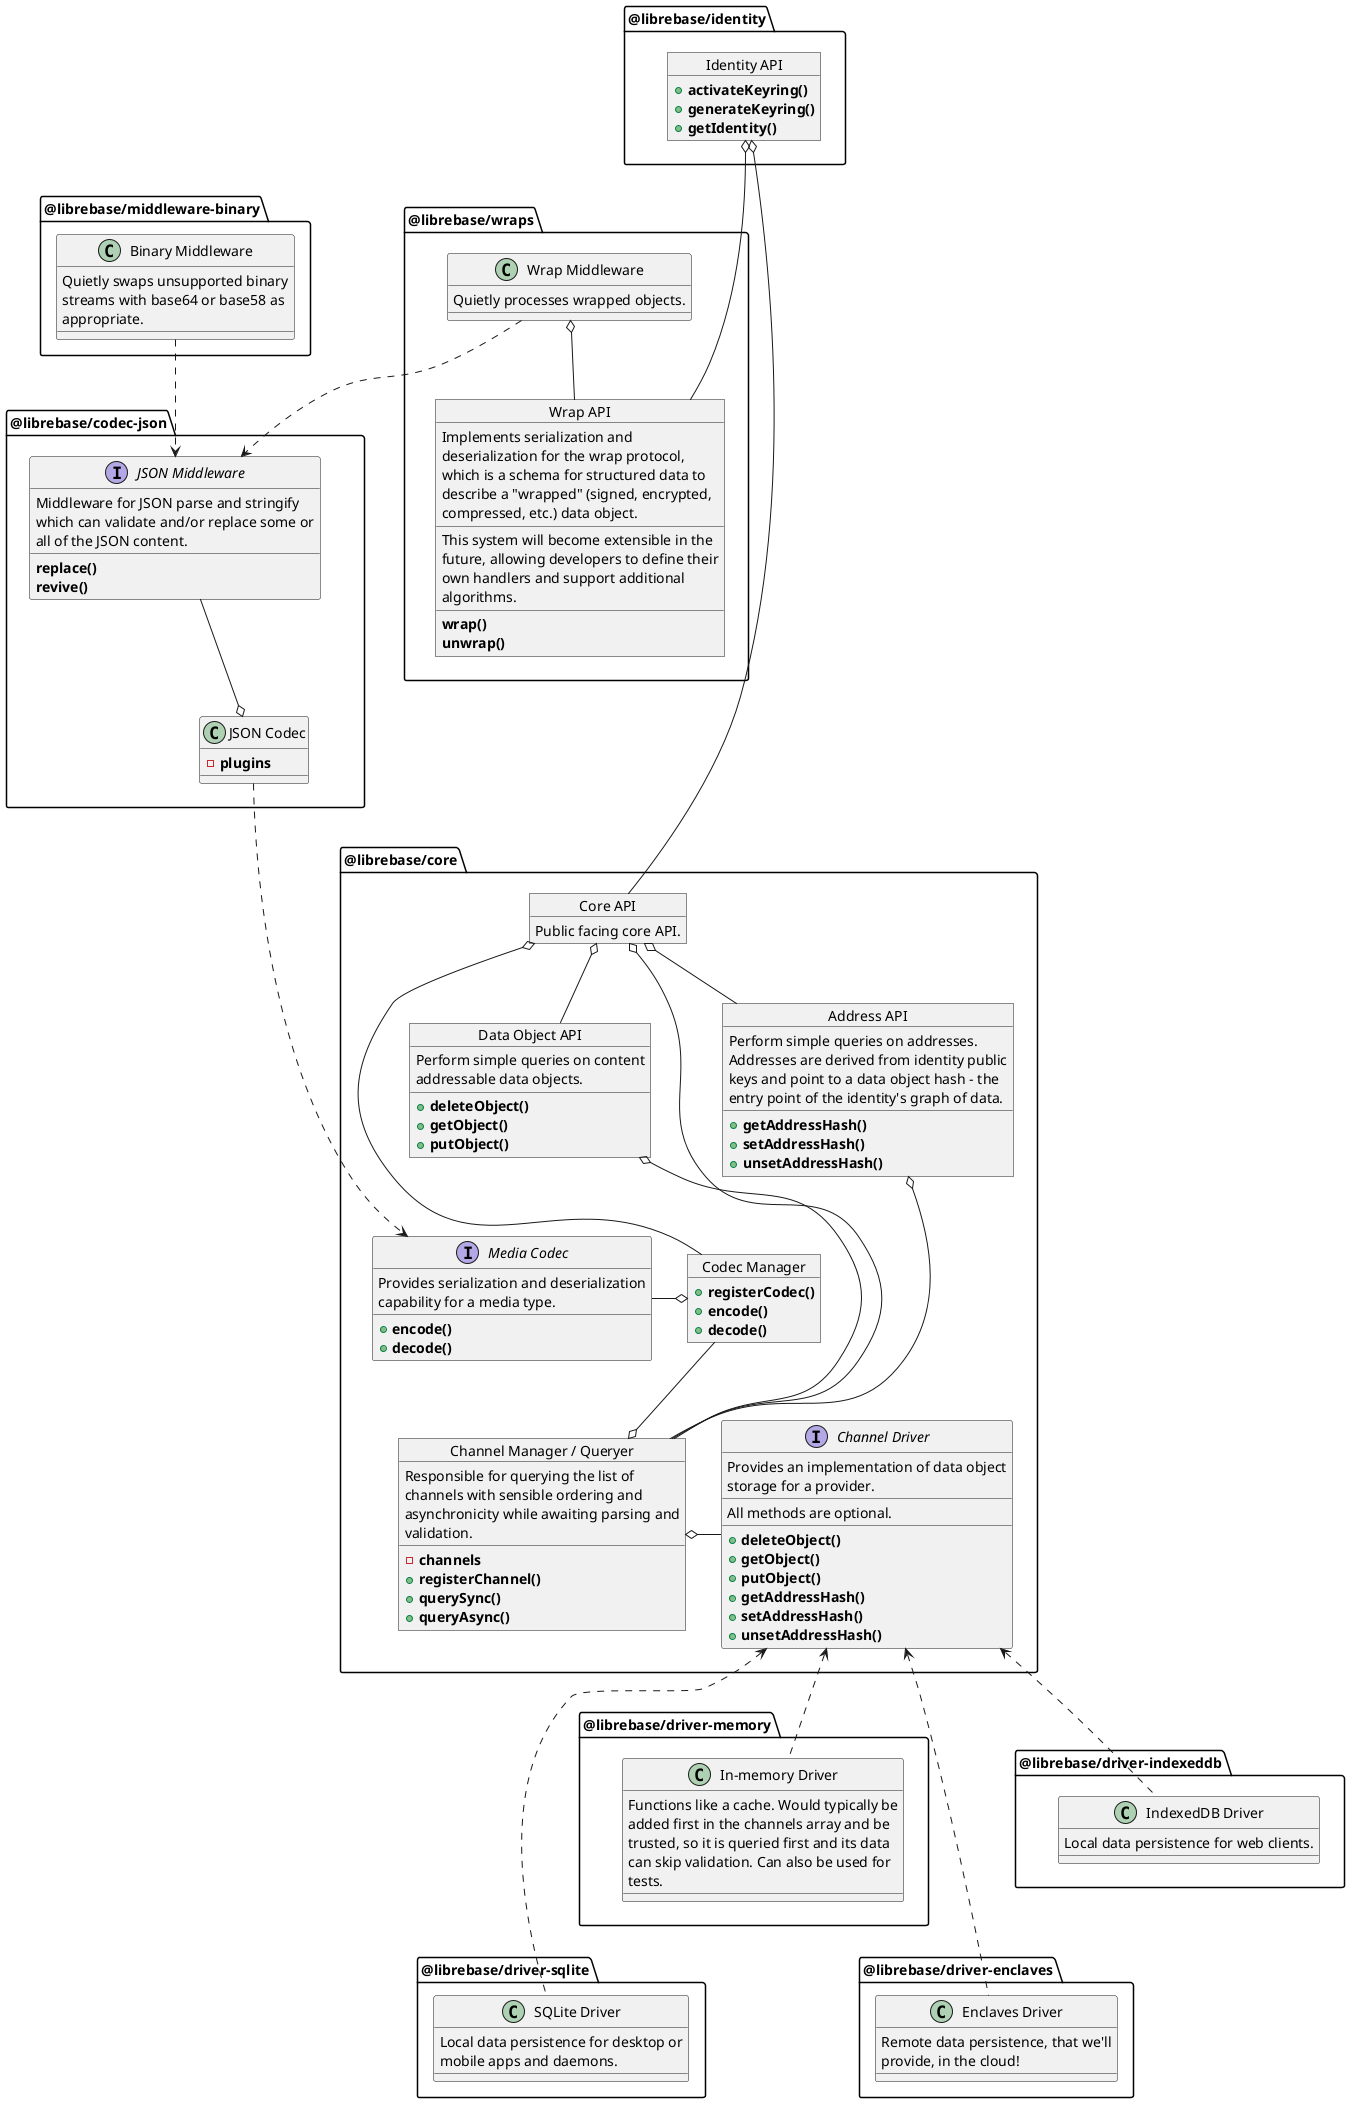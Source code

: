 @startuml class-diagram

' NOTE: OUTDATED (last updated April 2024)

skinparam WrapWidth 280

package "@librebase/core" {
  interface "Channel Driver" {
    Provides an implementation of data object storage for a provider.
    __
    All methods are optional.
    __
    + **deleteObject()**
    + **getObject()**
    + **putObject()**
    + **getAddressHash()**
    + **setAddressHash()**
    + **unsetAddressHash()**
  }

  object "Codec Manager" as CodecManager {
    + **registerCodec()**
    + **encode()**
    + **decode()**
  }

  interface "Media Codec" {
    Provides serialization and deserialization capability for a media type.
    __
    + **encode()**
    + **decode()**
  }

  CodecManager o-r- "Media Codec"

  object "Channel Manager / Queryer" as Queryer {
    Responsible for querying the list of channels with sensible ordering and asynchronicity while awaiting parsing and validation.
    __
    - **channels**
    + **registerChannel()**
    + **querySync()**
    + **queryAsync()**
  }

  Queryer o-u- CodecManager
  Queryer o-r- "Channel Driver"


  object "Data Object API" as ObjectAPI {
    Perform simple queries on content addressable data objects.
    __
    + **deleteObject()**
    + **getObject()**
    + **putObject()**
  }

  ObjectAPI o-d- Queryer
  ObjectAPI -d[hidden]-> CodecManager

  object "Address API" as AddressAPI {
    Perform simple queries on addresses. Addresses are derived from identity public keys and point to a data object hash - the entry point of the identity's graph of data.
    __
    + **getAddressHash()**
    + **setAddressHash()**
    + **unsetAddressHash()**
  }

  AddressAPI -r[hidden]-> ObjectAPI
  AddressAPI o-- Queryer

  object "Core API" as Core {
    Public facing core API.
  }

  Core o-d- AddressAPI
  Core o-d- CodecManager
  Core o-d- ObjectAPI
  Core o-d- Queryer
}

package "@librebase/driver-memory" {
  class "In-memory Driver" {
    Functions like a cache. Would typically be added first in the channels array and be trusted, so it is queried first and its data can skip validation. Can also be used for tests.
  }
  "In-memory Driver" .u.> "Channel Driver"
}

package "@librebase/driver-indexeddb" {
  class "IndexedDB Driver" {
    Local data persistence for web clients.
  }
  "IndexedDB Driver" .u.> "Channel Driver"
}

package "@librebase/driver-sqlite" {
  class "SQLite Driver" {
    Local data persistence for desktop or mobile apps and daemons.
  }
  "SQLite Driver" .u.> "Channel Driver"
  "SQLite Driver" -u[hidden]-> "@librebase/driver-memory"
}

package "@librebase/driver-enclaves" {
  class "Enclaves Driver" {
    Remote data persistence, that we'll provide, in the cloud!
  }
  "Enclaves Driver" .u.> "Channel Driver"
  "Enclaves Driver" -u[hidden]-> "@librebase/driver-indexeddb"
}

package "@librebase/codec-json" {
  class "JSON Codec" {
    - **plugins**
  }

  "JSON Codec" .d.> "Media Codec"
  "JSON Codec" -d[hidden]-> Core

  interface "JSON Middleware" {
    Middleware for JSON parse and stringify which can validate and/or replace some or all of the JSON content.
    __
    **replace()**
    **revive()**
  }

  "JSON Codec" o-u- "JSON Middleware"
}

"@librebase/codec-json" -d[hidden]-> "@librebase/core"

package "@librebase/middleware-binary" {
  class "Binary Middleware" {
    Quietly swaps unsupported binary streams with base64 or base58 as appropriate.
  }
  "Binary Middleware" .d.> "JSON Middleware"
}

package "@librebase/wraps" {
  object "Wrap API" as Wraps {
    Implements serialization and deserialization for the wrap protocol, which is a schema for structured data to describe a "wrapped" (signed, encrypted, compressed, etc.) data object.
    __
    This system will become extensible in the future, allowing developers to define their own handlers and support additional algorithms.
    __
    **wrap()**
    **unwrap()**
  }

  class "Wrap Middleware" {
    Quietly processes wrapped objects.
  }
  "Wrap Middleware" ..> "JSON Middleware"
  "Wrap Middleware" o-- Wraps
}

package "@librebase/identity" {
  object "Identity API" as Identity {
    + **activateKeyring()**
    + **generateKeyring()**
    + **getIdentity()**
  }

  Identity o-d- Core
  Identity o-d- Wraps
}

"@librebase/identity" -d[hidden]-> "@librebase/wraps"

@enduml
